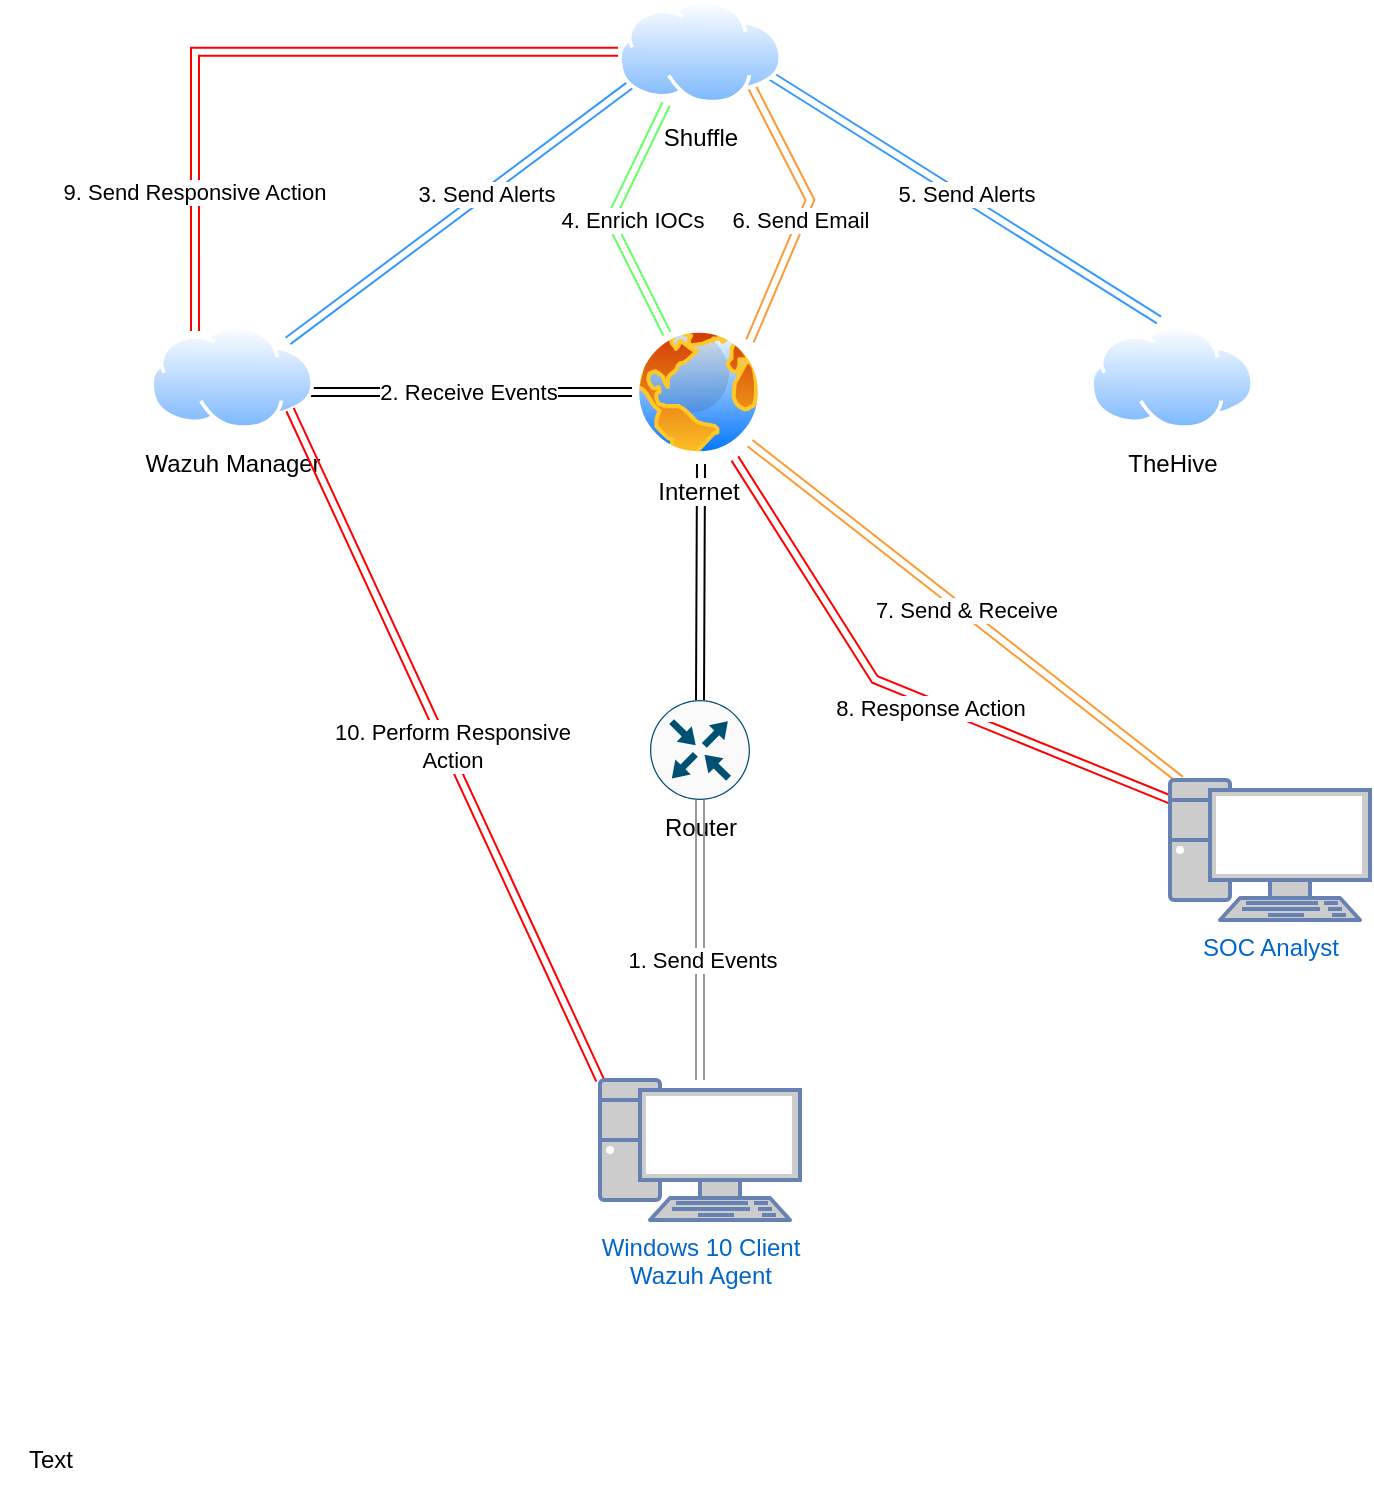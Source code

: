 <mxfile version="24.0.7" type="github">
  <diagram name="Page-1" id="QnaIPzlcJbVrJiP90Q0U">
    <mxGraphModel dx="2074" dy="1132" grid="1" gridSize="10" guides="1" tooltips="1" connect="1" arrows="1" fold="1" page="1" pageScale="1" pageWidth="850" pageHeight="1100" math="0" shadow="0">
      <root>
        <mxCell id="0" />
        <mxCell id="1" parent="0" />
        <mxCell id="Ugkx1cf0HtdF3_V1G3ao-1" value="Windows 10 Client&lt;div&gt;Wazuh Agent&lt;/div&gt;&lt;div&gt;&lt;br&gt;&lt;/div&gt;" style="fontColor=#0066CC;verticalAlign=top;verticalLabelPosition=bottom;labelPosition=center;align=center;html=1;outlineConnect=0;fillColor=#CCCCCC;strokeColor=#6881B3;gradientColor=none;gradientDirection=north;strokeWidth=2;shape=mxgraph.networks.pc;" vertex="1" parent="1">
          <mxGeometry x="375" y="673" width="100" height="70" as="geometry" />
        </mxCell>
        <mxCell id="Ugkx1cf0HtdF3_V1G3ao-2" value="Router" style="sketch=0;points=[[0.5,0,0],[1,0.5,0],[0.5,1,0],[0,0.5,0],[0.145,0.145,0],[0.856,0.145,0],[0.855,0.856,0],[0.145,0.855,0]];verticalLabelPosition=bottom;html=1;verticalAlign=top;aspect=fixed;align=center;pointerEvents=1;shape=mxgraph.cisco19.rect;prIcon=router;fillColor=#FAFAFA;strokeColor=#005073;" vertex="1" parent="1">
          <mxGeometry x="400" y="483" width="50" height="50" as="geometry" />
        </mxCell>
        <mxCell id="Ugkx1cf0HtdF3_V1G3ao-19" style="rounded=0;orthogonalLoop=1;jettySize=auto;html=1;shape=link;strokeColor=#66FF66;" edge="1" parent="1">
          <mxGeometry relative="1" as="geometry">
            <mxPoint x="408.074" y="185" as="sourcePoint" />
            <mxPoint x="410" y="303" as="targetPoint" />
            <Array as="points">
              <mxPoint x="380" y="243" />
            </Array>
          </mxGeometry>
        </mxCell>
        <mxCell id="Ugkx1cf0HtdF3_V1G3ao-20" value="4. Enrich IOCs" style="edgeLabel;html=1;align=center;verticalAlign=middle;resizable=0;points=[];" vertex="1" connectable="0" parent="Ugkx1cf0HtdF3_V1G3ao-19">
          <mxGeometry x="0.185" relative="1" as="geometry">
            <mxPoint x="5" y="-12" as="offset" />
          </mxGeometry>
        </mxCell>
        <mxCell id="Ugkx1cf0HtdF3_V1G3ao-17" style="rounded=0;orthogonalLoop=1;jettySize=auto;html=1;exitX=0.855;exitY=0.145;exitDx=0;exitDy=0;exitPerimeter=0;shape=link;strokeColor=#3399FF;" edge="1" parent="1">
          <mxGeometry relative="1" as="geometry">
            <mxPoint x="218.995" y="303.44" as="sourcePoint" />
            <mxPoint x="391" y="174.802" as="targetPoint" />
          </mxGeometry>
        </mxCell>
        <mxCell id="Ugkx1cf0HtdF3_V1G3ao-18" value="3. Send Alerts" style="edgeLabel;html=1;align=center;verticalAlign=middle;resizable=0;points=[];" vertex="1" connectable="0" parent="Ugkx1cf0HtdF3_V1G3ao-17">
          <mxGeometry x="0.148" relative="1" as="geometry">
            <mxPoint as="offset" />
          </mxGeometry>
        </mxCell>
        <mxCell id="Ugkx1cf0HtdF3_V1G3ao-13" style="edgeStyle=orthogonalEdgeStyle;rounded=0;orthogonalLoop=1;jettySize=auto;html=1;exitX=0;exitY=0.5;exitDx=0;exitDy=0;exitPerimeter=0;shape=link;" edge="1" parent="1">
          <mxGeometry relative="1" as="geometry">
            <mxPoint x="391" y="329" as="sourcePoint" />
            <mxPoint x="229" y="329" as="targetPoint" />
          </mxGeometry>
        </mxCell>
        <mxCell id="Ugkx1cf0HtdF3_V1G3ao-14" value="2. Receive Events" style="edgeLabel;html=1;align=center;verticalAlign=middle;resizable=0;points=[];" vertex="1" connectable="0" parent="Ugkx1cf0HtdF3_V1G3ao-13">
          <mxGeometry x="0.012" relative="1" as="geometry">
            <mxPoint as="offset" />
          </mxGeometry>
        </mxCell>
        <mxCell id="Ugkx1cf0HtdF3_V1G3ao-26" style="rounded=0;orthogonalLoop=1;jettySize=auto;html=1;exitX=0.855;exitY=0.855;exitDx=0;exitDy=0;exitPerimeter=0;strokeColor=#FF9933;align=center;verticalAlign=middle;fontFamily=Helvetica;fontSize=11;fontColor=default;labelBackgroundColor=default;endArrow=classic;shape=link;" edge="1" parent="1" target="Ugkx1cf0HtdF3_V1G3ao-7">
          <mxGeometry relative="1" as="geometry">
            <mxPoint x="449.995" y="354.56" as="sourcePoint" />
          </mxGeometry>
        </mxCell>
        <mxCell id="Ugkx1cf0HtdF3_V1G3ao-27" value="7. Send &amp;amp; Receive" style="edgeLabel;html=1;align=center;verticalAlign=middle;resizable=0;points=[];" vertex="1" connectable="0" parent="Ugkx1cf0HtdF3_V1G3ao-26">
          <mxGeometry x="-0.0" y="1" relative="1" as="geometry">
            <mxPoint as="offset" />
          </mxGeometry>
        </mxCell>
        <mxCell id="Ugkx1cf0HtdF3_V1G3ao-32" style="rounded=0;orthogonalLoop=1;jettySize=auto;html=1;entryX=1;entryY=1;entryDx=0;entryDy=0;strokeColor=#FF0000;shape=link;" edge="1" parent="1">
          <mxGeometry relative="1" as="geometry">
            <mxPoint x="660.004" y="532.74" as="sourcePoint" />
            <mxPoint x="442.431" y="362.251" as="targetPoint" />
            <Array as="points">
              <mxPoint x="512.43" y="472.74" />
            </Array>
          </mxGeometry>
        </mxCell>
        <mxCell id="Ugkx1cf0HtdF3_V1G3ao-33" value="8. Response Action" style="edgeLabel;html=1;align=center;verticalAlign=middle;resizable=0;points=[];" vertex="1" connectable="0" parent="Ugkx1cf0HtdF3_V1G3ao-32">
          <mxGeometry x="-0.111" y="3" relative="1" as="geometry">
            <mxPoint as="offset" />
          </mxGeometry>
        </mxCell>
        <mxCell id="Ugkx1cf0HtdF3_V1G3ao-7" value="&lt;div&gt;SOC Analyst&lt;/div&gt;" style="fontColor=#0066CC;verticalAlign=top;verticalLabelPosition=bottom;labelPosition=center;align=center;html=1;outlineConnect=0;fillColor=#CCCCCC;strokeColor=#6881B3;gradientColor=none;gradientDirection=north;strokeWidth=2;shape=mxgraph.networks.pc;" vertex="1" parent="1">
          <mxGeometry x="660" y="523" width="100" height="70" as="geometry" />
        </mxCell>
        <mxCell id="Ugkx1cf0HtdF3_V1G3ao-11" style="edgeStyle=orthogonalEdgeStyle;rounded=0;orthogonalLoop=1;jettySize=auto;html=1;entryX=0.5;entryY=1;entryDx=0;entryDy=0;entryPerimeter=0;shape=link;strokeColor=#999999;" edge="1" parent="1" source="Ugkx1cf0HtdF3_V1G3ao-1" target="Ugkx1cf0HtdF3_V1G3ao-2">
          <mxGeometry relative="1" as="geometry" />
        </mxCell>
        <mxCell id="Ugkx1cf0HtdF3_V1G3ao-12" value="1. Send Events" style="edgeLabel;html=1;align=center;verticalAlign=middle;resizable=0;points=[];" vertex="1" connectable="0" parent="Ugkx1cf0HtdF3_V1G3ao-11">
          <mxGeometry x="0.214" y="-1" relative="1" as="geometry">
            <mxPoint y="25" as="offset" />
          </mxGeometry>
        </mxCell>
        <mxCell id="Ugkx1cf0HtdF3_V1G3ao-16" style="rounded=0;orthogonalLoop=1;jettySize=auto;html=1;exitX=0.5;exitY=0;exitDx=0;exitDy=0;exitPerimeter=0;entryX=0.5;entryY=1;entryDx=0;entryDy=0;entryPerimeter=0;shape=link;" edge="1" parent="1" source="Ugkx1cf0HtdF3_V1G3ao-2">
          <mxGeometry relative="1" as="geometry">
            <mxPoint x="425.5" y="365" as="targetPoint" />
          </mxGeometry>
        </mxCell>
        <mxCell id="Ugkx1cf0HtdF3_V1G3ao-22" style="rounded=0;orthogonalLoop=1;jettySize=auto;html=1;entryX=0.5;entryY=0;entryDx=0;entryDy=0;entryPerimeter=0;shape=link;strokeColor=#3399FF;align=center;verticalAlign=middle;fontFamily=Helvetica;fontSize=11;fontColor=default;labelBackgroundColor=default;endArrow=classic;" edge="1" parent="1">
          <mxGeometry relative="1" as="geometry">
            <mxPoint x="460" y="170.694" as="sourcePoint" />
            <mxPoint x="654.5" y="293" as="targetPoint" />
          </mxGeometry>
        </mxCell>
        <mxCell id="Ugkx1cf0HtdF3_V1G3ao-23" value="5. Send Alerts" style="edgeLabel;html=1;align=center;verticalAlign=middle;resizable=0;points=[];rounded=0;strokeColor=#3399FF;fontFamily=Helvetica;fontSize=11;fontColor=default;labelBackgroundColor=default;" vertex="1" connectable="0" parent="Ugkx1cf0HtdF3_V1G3ao-22">
          <mxGeometry x="-0.003" y="2" relative="1" as="geometry">
            <mxPoint as="offset" />
          </mxGeometry>
        </mxCell>
        <mxCell id="Ugkx1cf0HtdF3_V1G3ao-24" style="rounded=0;orthogonalLoop=1;jettySize=auto;html=1;exitX=0.855;exitY=0.855;exitDx=0;exitDy=0;exitPerimeter=0;entryX=0.855;entryY=0.145;entryDx=0;entryDy=0;entryPerimeter=0;shape=link;strokeColor=#FF9933;" edge="1" parent="1">
          <mxGeometry relative="1" as="geometry">
            <mxPoint x="449.995" y="174.56" as="sourcePoint" />
            <mxPoint x="449.995" y="303.44" as="targetPoint" />
            <Array as="points">
              <mxPoint x="480" y="233" />
            </Array>
          </mxGeometry>
        </mxCell>
        <mxCell id="Ugkx1cf0HtdF3_V1G3ao-25" value="6. Send Email" style="edgeLabel;html=1;align=center;verticalAlign=middle;resizable=0;points=[];" vertex="1" connectable="0" parent="Ugkx1cf0HtdF3_V1G3ao-24">
          <mxGeometry relative="1" as="geometry">
            <mxPoint x="-3" y="5" as="offset" />
          </mxGeometry>
        </mxCell>
        <mxCell id="Ugkx1cf0HtdF3_V1G3ao-28" value="Internet" style="image;aspect=fixed;perimeter=ellipsePerimeter;html=1;align=center;shadow=0;dashed=0;spacingTop=3;image=img/lib/active_directory/internet_globe.svg;" vertex="1" parent="1">
          <mxGeometry x="391" y="295.75" width="66.5" height="66.5" as="geometry" />
        </mxCell>
        <mxCell id="Ugkx1cf0HtdF3_V1G3ao-29" value="Wazuh Manager" style="image;aspect=fixed;perimeter=ellipsePerimeter;html=1;align=center;shadow=0;dashed=0;spacingTop=3;image=img/lib/active_directory/internet_cloud.svg;" vertex="1" parent="1">
          <mxGeometry x="150" y="295.75" width="82.14" height="51.75" as="geometry" />
        </mxCell>
        <mxCell id="Ugkx1cf0HtdF3_V1G3ao-34" style="edgeStyle=orthogonalEdgeStyle;rounded=0;orthogonalLoop=1;jettySize=auto;html=1;entryX=0.25;entryY=0;entryDx=0;entryDy=0;strokeColor=#FF0000;align=center;verticalAlign=middle;fontFamily=Helvetica;fontSize=11;fontColor=default;labelBackgroundColor=default;endArrow=classic;shape=link;" edge="1" parent="1" source="Ugkx1cf0HtdF3_V1G3ao-30" target="Ugkx1cf0HtdF3_V1G3ao-29">
          <mxGeometry relative="1" as="geometry" />
        </mxCell>
        <mxCell id="Ugkx1cf0HtdF3_V1G3ao-35" value="9. Send Responsive Action" style="edgeLabel;html=1;align=center;verticalAlign=middle;resizable=0;points=[];" vertex="1" connectable="0" parent="Ugkx1cf0HtdF3_V1G3ao-34">
          <mxGeometry x="0.598" y="-1" relative="1" as="geometry">
            <mxPoint y="1" as="offset" />
          </mxGeometry>
        </mxCell>
        <mxCell id="Ugkx1cf0HtdF3_V1G3ao-30" value="Shuffle" style="image;aspect=fixed;perimeter=ellipsePerimeter;html=1;align=center;shadow=0;dashed=0;spacingTop=3;image=img/lib/active_directory/internet_cloud.svg;" vertex="1" parent="1">
          <mxGeometry x="384" y="133" width="82.14" height="51.75" as="geometry" />
        </mxCell>
        <mxCell id="Ugkx1cf0HtdF3_V1G3ao-31" value="TheHive" style="image;aspect=fixed;perimeter=ellipsePerimeter;html=1;align=center;shadow=0;dashed=0;spacingTop=3;image=img/lib/active_directory/internet_cloud.svg;" vertex="1" parent="1">
          <mxGeometry x="620" y="295.75" width="82.14" height="51.75" as="geometry" />
        </mxCell>
        <mxCell id="Ugkx1cf0HtdF3_V1G3ao-37" style="rounded=0;orthogonalLoop=1;jettySize=auto;html=1;exitX=1;exitY=0.75;exitDx=0;exitDy=0;entryX=0;entryY=0;entryDx=0;entryDy=0;entryPerimeter=0;shape=link;strokeColor=#FF0000;align=center;verticalAlign=middle;fontFamily=Helvetica;fontSize=11;fontColor=default;labelBackgroundColor=default;endArrow=classic;" edge="1" parent="1" target="Ugkx1cf0HtdF3_V1G3ao-1">
          <mxGeometry relative="1" as="geometry">
            <mxPoint x="219.997" y="337.767" as="sourcePoint" />
            <mxPoint x="366.68" y="678.24" as="targetPoint" />
          </mxGeometry>
        </mxCell>
        <mxCell id="Ugkx1cf0HtdF3_V1G3ao-38" value="10. Perform Responsive&lt;div&gt;Action&lt;/div&gt;" style="edgeLabel;html=1;align=center;verticalAlign=middle;resizable=0;points=[];" vertex="1" connectable="0" parent="Ugkx1cf0HtdF3_V1G3ao-37">
          <mxGeometry x="0.008" y="3" relative="1" as="geometry">
            <mxPoint as="offset" />
          </mxGeometry>
        </mxCell>
        <mxCell id="Ugkx1cf0HtdF3_V1G3ao-39" value="Text" style="text;html=1;align=center;verticalAlign=middle;resizable=0;points=[];autosize=1;strokeColor=none;fillColor=none;" vertex="1" parent="1">
          <mxGeometry x="75" y="848" width="50" height="30" as="geometry" />
        </mxCell>
      </root>
    </mxGraphModel>
  </diagram>
</mxfile>
